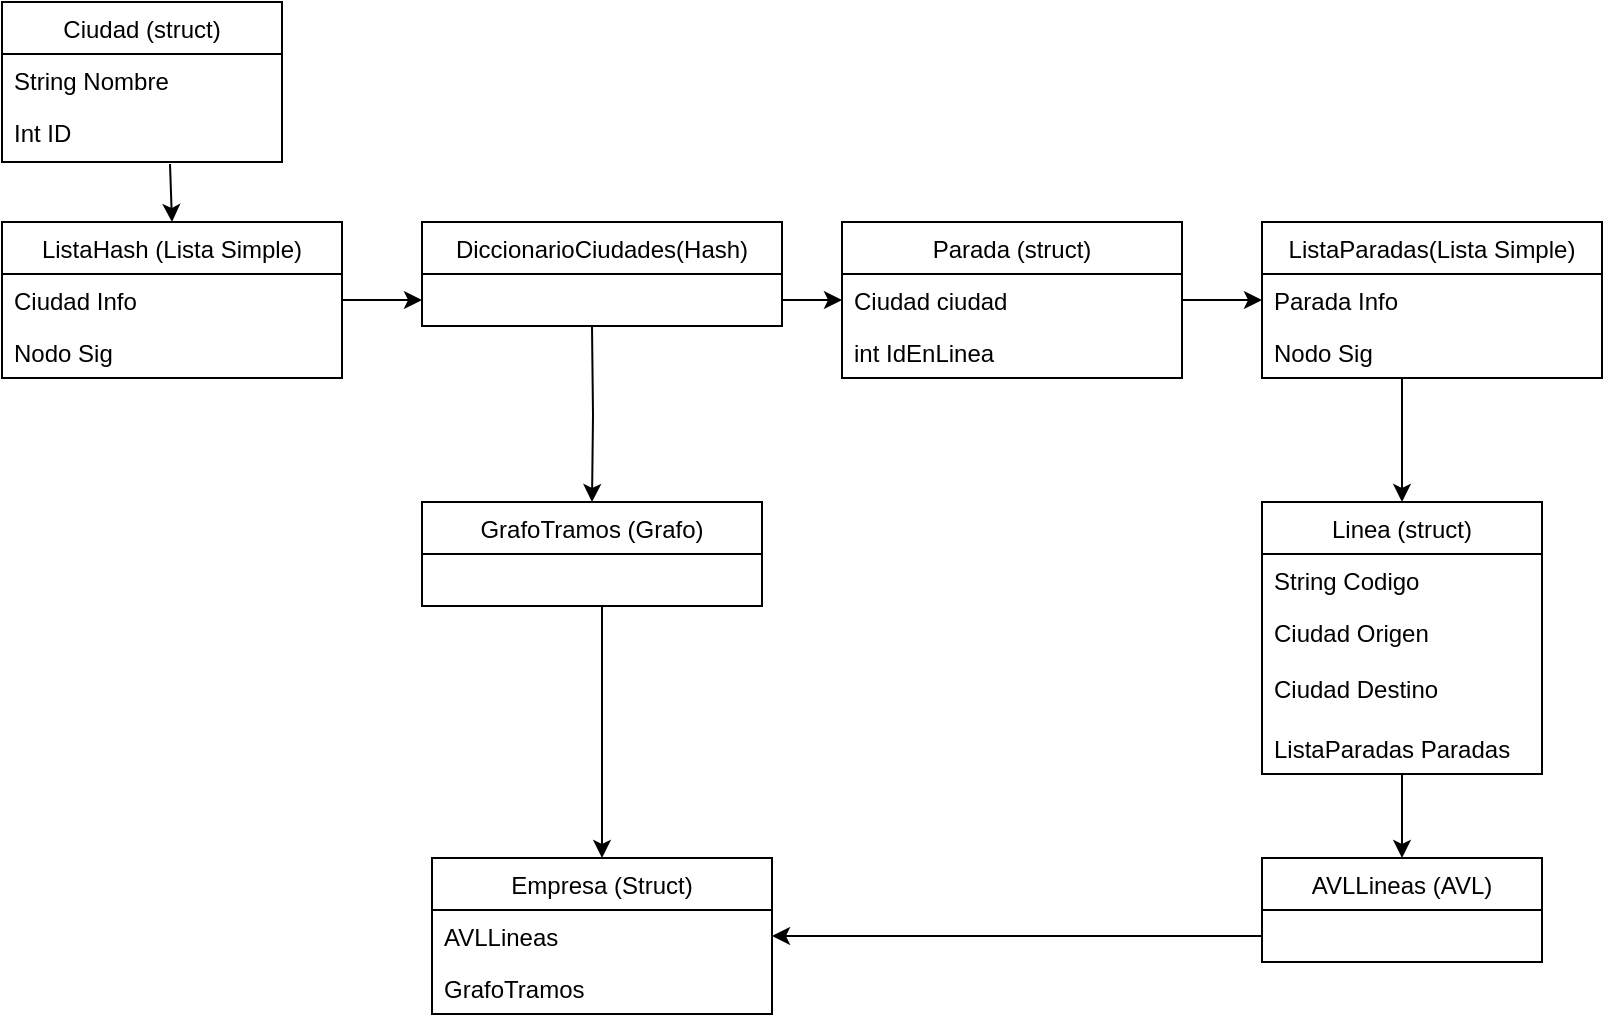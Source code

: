 <mxfile version="10.9.5" type="device"><diagram id="_tcFIA9WihfiX9rJCwXd" name="Page-1"><mxGraphModel dx="1086" dy="808" grid="1" gridSize="10" guides="1" tooltips="1" connect="1" arrows="1" fold="1" page="1" pageScale="1" pageWidth="827" pageHeight="1169" math="0" shadow="0"><root><mxCell id="0"/><mxCell id="1" parent="0"/><mxCell id="dHQ7gz3M1dEsGPmr_r3c-5" value="Ciudad (struct)" style="swimlane;fontStyle=0;childLayout=stackLayout;horizontal=1;startSize=26;fillColor=none;horizontalStack=0;resizeParent=1;resizeParentMax=0;resizeLast=0;collapsible=1;marginBottom=0;" vertex="1" parent="1"><mxGeometry x="20" y="20" width="140" height="80" as="geometry"/></mxCell><mxCell id="dHQ7gz3M1dEsGPmr_r3c-6" value="String Nombre" style="text;strokeColor=none;fillColor=none;align=left;verticalAlign=top;spacingLeft=4;spacingRight=4;overflow=hidden;rotatable=0;points=[[0,0.5],[1,0.5]];portConstraint=eastwest;" vertex="1" parent="dHQ7gz3M1dEsGPmr_r3c-5"><mxGeometry y="26" width="140" height="26" as="geometry"/></mxCell><mxCell id="dHQ7gz3M1dEsGPmr_r3c-7" value="Int ID" style="text;strokeColor=none;fillColor=none;align=left;verticalAlign=top;spacingLeft=4;spacingRight=4;overflow=hidden;rotatable=0;points=[[0,0.5],[1,0.5]];portConstraint=eastwest;" vertex="1" parent="dHQ7gz3M1dEsGPmr_r3c-5"><mxGeometry y="52" width="140" height="28" as="geometry"/></mxCell><mxCell id="dHQ7gz3M1dEsGPmr_r3c-9" value="ListaHash (Lista Simple)" style="swimlane;fontStyle=0;childLayout=stackLayout;horizontal=1;startSize=26;fillColor=none;horizontalStack=0;resizeParent=1;resizeParentMax=0;resizeLast=0;collapsible=1;marginBottom=0;" vertex="1" parent="1"><mxGeometry x="20" y="130" width="170" height="78" as="geometry"/></mxCell><mxCell id="dHQ7gz3M1dEsGPmr_r3c-10" value="Ciudad Info" style="text;strokeColor=none;fillColor=none;align=left;verticalAlign=top;spacingLeft=4;spacingRight=4;overflow=hidden;rotatable=0;points=[[0,0.5],[1,0.5]];portConstraint=eastwest;" vertex="1" parent="dHQ7gz3M1dEsGPmr_r3c-9"><mxGeometry y="26" width="170" height="26" as="geometry"/></mxCell><mxCell id="dHQ7gz3M1dEsGPmr_r3c-11" value="Nodo Sig" style="text;strokeColor=none;fillColor=none;align=left;verticalAlign=top;spacingLeft=4;spacingRight=4;overflow=hidden;rotatable=0;points=[[0,0.5],[1,0.5]];portConstraint=eastwest;" vertex="1" parent="dHQ7gz3M1dEsGPmr_r3c-9"><mxGeometry y="52" width="170" height="26" as="geometry"/></mxCell><mxCell id="dHQ7gz3M1dEsGPmr_r3c-12" value="DiccionarioCiudades(Hash)" style="swimlane;fontStyle=0;childLayout=stackLayout;horizontal=1;startSize=26;fillColor=none;horizontalStack=0;resizeParent=1;resizeParentMax=0;resizeLast=0;collapsible=1;marginBottom=0;" vertex="1" parent="1"><mxGeometry x="230" y="130" width="180" height="52" as="geometry"/></mxCell><mxCell id="dHQ7gz3M1dEsGPmr_r3c-16" value="Parada (struct)" style="swimlane;fontStyle=0;childLayout=stackLayout;horizontal=1;startSize=26;fillColor=none;horizontalStack=0;resizeParent=1;resizeParentMax=0;resizeLast=0;collapsible=1;marginBottom=0;" vertex="1" parent="1"><mxGeometry x="440" y="130" width="170" height="78" as="geometry"/></mxCell><mxCell id="dHQ7gz3M1dEsGPmr_r3c-17" value="Ciudad ciudad" style="text;strokeColor=none;fillColor=none;align=left;verticalAlign=top;spacingLeft=4;spacingRight=4;overflow=hidden;rotatable=0;points=[[0,0.5],[1,0.5]];portConstraint=eastwest;" vertex="1" parent="dHQ7gz3M1dEsGPmr_r3c-16"><mxGeometry y="26" width="170" height="26" as="geometry"/></mxCell><mxCell id="dHQ7gz3M1dEsGPmr_r3c-18" value="int IdEnLinea" style="text;strokeColor=none;fillColor=none;align=left;verticalAlign=top;spacingLeft=4;spacingRight=4;overflow=hidden;rotatable=0;points=[[0,0.5],[1,0.5]];portConstraint=eastwest;" vertex="1" parent="dHQ7gz3M1dEsGPmr_r3c-16"><mxGeometry y="52" width="170" height="26" as="geometry"/></mxCell><mxCell id="dHQ7gz3M1dEsGPmr_r3c-19" value="ListaParadas(Lista Simple)" style="swimlane;fontStyle=0;childLayout=stackLayout;horizontal=1;startSize=26;fillColor=none;horizontalStack=0;resizeParent=1;resizeParentMax=0;resizeLast=0;collapsible=1;marginBottom=0;" vertex="1" parent="1"><mxGeometry x="650" y="130" width="170" height="78" as="geometry"/></mxCell><mxCell id="dHQ7gz3M1dEsGPmr_r3c-20" value="Parada Info" style="text;strokeColor=none;fillColor=none;align=left;verticalAlign=top;spacingLeft=4;spacingRight=4;overflow=hidden;rotatable=0;points=[[0,0.5],[1,0.5]];portConstraint=eastwest;" vertex="1" parent="dHQ7gz3M1dEsGPmr_r3c-19"><mxGeometry y="26" width="170" height="26" as="geometry"/></mxCell><mxCell id="dHQ7gz3M1dEsGPmr_r3c-21" value="Nodo Sig" style="text;strokeColor=none;fillColor=none;align=left;verticalAlign=top;spacingLeft=4;spacingRight=4;overflow=hidden;rotatable=0;points=[[0,0.5],[1,0.5]];portConstraint=eastwest;" vertex="1" parent="dHQ7gz3M1dEsGPmr_r3c-19"><mxGeometry y="52" width="170" height="26" as="geometry"/></mxCell><mxCell id="dHQ7gz3M1dEsGPmr_r3c-23" value="Linea (struct)" style="swimlane;fontStyle=0;childLayout=stackLayout;horizontal=1;startSize=26;fillColor=none;horizontalStack=0;resizeParent=1;resizeParentMax=0;resizeLast=0;collapsible=1;marginBottom=0;" vertex="1" parent="1"><mxGeometry x="650" y="270" width="140" height="136" as="geometry"/></mxCell><mxCell id="dHQ7gz3M1dEsGPmr_r3c-24" value="String Codigo" style="text;strokeColor=none;fillColor=none;align=left;verticalAlign=top;spacingLeft=4;spacingRight=4;overflow=hidden;rotatable=0;points=[[0,0.5],[1,0.5]];portConstraint=eastwest;" vertex="1" parent="dHQ7gz3M1dEsGPmr_r3c-23"><mxGeometry y="26" width="140" height="26" as="geometry"/></mxCell><mxCell id="dHQ7gz3M1dEsGPmr_r3c-25" value="Ciudad Origen" style="text;strokeColor=none;fillColor=none;align=left;verticalAlign=top;spacingLeft=4;spacingRight=4;overflow=hidden;rotatable=0;points=[[0,0.5],[1,0.5]];portConstraint=eastwest;" vertex="1" parent="dHQ7gz3M1dEsGPmr_r3c-23"><mxGeometry y="52" width="140" height="28" as="geometry"/></mxCell><mxCell id="dHQ7gz3M1dEsGPmr_r3c-27" value="Ciudad Destino" style="text;strokeColor=none;fillColor=none;align=left;verticalAlign=top;spacingLeft=4;spacingRight=4;overflow=hidden;rotatable=0;points=[[0,0.5],[1,0.5]];portConstraint=eastwest;" vertex="1" parent="dHQ7gz3M1dEsGPmr_r3c-23"><mxGeometry y="80" width="140" height="30" as="geometry"/></mxCell><mxCell id="dHQ7gz3M1dEsGPmr_r3c-28" value="ListaParadas Paradas" style="text;strokeColor=none;fillColor=none;align=left;verticalAlign=top;spacingLeft=4;spacingRight=4;overflow=hidden;rotatable=0;points=[[0,0.5],[1,0.5]];portConstraint=eastwest;" vertex="1" parent="dHQ7gz3M1dEsGPmr_r3c-23"><mxGeometry y="110" width="140" height="26" as="geometry"/></mxCell><mxCell id="dHQ7gz3M1dEsGPmr_r3c-29" value="GrafoTramos (Grafo)" style="swimlane;fontStyle=0;childLayout=stackLayout;horizontal=1;startSize=26;fillColor=none;horizontalStack=0;resizeParent=1;resizeParentMax=0;resizeLast=0;collapsible=1;marginBottom=0;" vertex="1" parent="1"><mxGeometry x="230" y="270" width="170" height="52" as="geometry"/></mxCell><mxCell id="dHQ7gz3M1dEsGPmr_r3c-32" value="Empresa (Struct)" style="swimlane;fontStyle=0;childLayout=stackLayout;horizontal=1;startSize=26;fillColor=none;horizontalStack=0;resizeParent=1;resizeParentMax=0;resizeLast=0;collapsible=1;marginBottom=0;" vertex="1" parent="1"><mxGeometry x="235" y="448" width="170" height="78" as="geometry"/></mxCell><mxCell id="dHQ7gz3M1dEsGPmr_r3c-33" value="AVLLineas" style="text;strokeColor=none;fillColor=none;align=left;verticalAlign=top;spacingLeft=4;spacingRight=4;overflow=hidden;rotatable=0;points=[[0,0.5],[1,0.5]];portConstraint=eastwest;" vertex="1" parent="dHQ7gz3M1dEsGPmr_r3c-32"><mxGeometry y="26" width="170" height="26" as="geometry"/></mxCell><mxCell id="dHQ7gz3M1dEsGPmr_r3c-34" value="GrafoTramos" style="text;strokeColor=none;fillColor=none;align=left;verticalAlign=top;spacingLeft=4;spacingRight=4;overflow=hidden;rotatable=0;points=[[0,0.5],[1,0.5]];portConstraint=eastwest;" vertex="1" parent="dHQ7gz3M1dEsGPmr_r3c-32"><mxGeometry y="52" width="170" height="26" as="geometry"/></mxCell><mxCell id="dHQ7gz3M1dEsGPmr_r3c-35" value="AVLLineas (AVL)" style="swimlane;fontStyle=0;childLayout=stackLayout;horizontal=1;startSize=26;fillColor=none;horizontalStack=0;resizeParent=1;resizeParentMax=0;resizeLast=0;collapsible=1;marginBottom=0;" vertex="1" parent="1"><mxGeometry x="650" y="448" width="140" height="52" as="geometry"/></mxCell><mxCell id="dHQ7gz3M1dEsGPmr_r3c-40" value="" style="endArrow=classic;html=1;exitX=0.6;exitY=1.036;exitDx=0;exitDy=0;exitPerimeter=0;entryX=0.5;entryY=0;entryDx=0;entryDy=0;" edge="1" parent="1" source="dHQ7gz3M1dEsGPmr_r3c-7" target="dHQ7gz3M1dEsGPmr_r3c-9"><mxGeometry width="50" height="50" relative="1" as="geometry"><mxPoint x="70" y="510" as="sourcePoint"/><mxPoint x="70" y="650" as="targetPoint"/></mxGeometry></mxCell><mxCell id="dHQ7gz3M1dEsGPmr_r3c-41" value="" style="endArrow=classic;html=1;exitX=1;exitY=0.5;exitDx=0;exitDy=0;entryX=0;entryY=0.75;entryDx=0;entryDy=0;" edge="1" parent="1" source="dHQ7gz3M1dEsGPmr_r3c-10" target="dHQ7gz3M1dEsGPmr_r3c-12"><mxGeometry width="50" height="50" relative="1" as="geometry"><mxPoint x="114" y="111" as="sourcePoint"/><mxPoint x="115" y="140" as="targetPoint"/></mxGeometry></mxCell><mxCell id="dHQ7gz3M1dEsGPmr_r3c-42" value="" style="endArrow=classic;html=1;exitX=1;exitY=0.75;exitDx=0;exitDy=0;entryX=0;entryY=0.5;entryDx=0;entryDy=0;" edge="1" parent="1" source="dHQ7gz3M1dEsGPmr_r3c-12" target="dHQ7gz3M1dEsGPmr_r3c-17"><mxGeometry width="50" height="50" relative="1" as="geometry"><mxPoint x="124" y="121" as="sourcePoint"/><mxPoint x="125" y="150" as="targetPoint"/></mxGeometry></mxCell><mxCell id="dHQ7gz3M1dEsGPmr_r3c-43" value="" style="endArrow=classic;html=1;exitX=1;exitY=0.5;exitDx=0;exitDy=0;entryX=0;entryY=0.5;entryDx=0;entryDy=0;" edge="1" parent="1" source="dHQ7gz3M1dEsGPmr_r3c-17" target="dHQ7gz3M1dEsGPmr_r3c-20"><mxGeometry width="50" height="50" relative="1" as="geometry"><mxPoint x="420" y="179" as="sourcePoint"/><mxPoint x="450" y="179" as="targetPoint"/></mxGeometry></mxCell><mxCell id="dHQ7gz3M1dEsGPmr_r3c-45" style="edgeStyle=orthogonalEdgeStyle;rounded=0;orthogonalLoop=1;jettySize=auto;html=1;entryX=0.5;entryY=0;entryDx=0;entryDy=0;" edge="1" parent="1" target="dHQ7gz3M1dEsGPmr_r3c-29"><mxGeometry relative="1" as="geometry"><mxPoint x="315" y="182" as="sourcePoint"/></mxGeometry></mxCell><mxCell id="dHQ7gz3M1dEsGPmr_r3c-46" value="" style="endArrow=classic;html=1;entryX=0.5;entryY=0;entryDx=0;entryDy=0;" edge="1" parent="1" target="dHQ7gz3M1dEsGPmr_r3c-23"><mxGeometry width="50" height="50" relative="1" as="geometry"><mxPoint x="720" y="208" as="sourcePoint"/><mxPoint x="450" y="179" as="targetPoint"/></mxGeometry></mxCell><mxCell id="dHQ7gz3M1dEsGPmr_r3c-47" value="" style="endArrow=classic;html=1;entryX=0.5;entryY=0;entryDx=0;entryDy=0;exitX=0.5;exitY=1;exitDx=0;exitDy=0;exitPerimeter=0;" edge="1" parent="1" source="dHQ7gz3M1dEsGPmr_r3c-28" target="dHQ7gz3M1dEsGPmr_r3c-35"><mxGeometry width="50" height="50" relative="1" as="geometry"><mxPoint x="730" y="218" as="sourcePoint"/><mxPoint x="730" y="280" as="targetPoint"/></mxGeometry></mxCell><mxCell id="dHQ7gz3M1dEsGPmr_r3c-48" style="edgeStyle=orthogonalEdgeStyle;rounded=0;orthogonalLoop=1;jettySize=auto;html=1;entryX=0.5;entryY=0;entryDx=0;entryDy=0;exitX=0.5;exitY=1;exitDx=0;exitDy=0;" edge="1" parent="1" source="dHQ7gz3M1dEsGPmr_r3c-29" target="dHQ7gz3M1dEsGPmr_r3c-32"><mxGeometry relative="1" as="geometry"><mxPoint x="325" y="192" as="sourcePoint"/><mxPoint x="325" y="280" as="targetPoint"/><Array as="points"><mxPoint x="320" y="322"/></Array></mxGeometry></mxCell><mxCell id="dHQ7gz3M1dEsGPmr_r3c-49" style="edgeStyle=orthogonalEdgeStyle;rounded=0;orthogonalLoop=1;jettySize=auto;html=1;entryX=1;entryY=0.5;entryDx=0;entryDy=0;exitX=0;exitY=0.75;exitDx=0;exitDy=0;" edge="1" parent="1" source="dHQ7gz3M1dEsGPmr_r3c-35" target="dHQ7gz3M1dEsGPmr_r3c-33"><mxGeometry relative="1" as="geometry"><mxPoint x="510" y="350" as="sourcePoint"/><mxPoint x="515" y="519" as="targetPoint"/><Array as="points"/></mxGeometry></mxCell></root></mxGraphModel></diagram></mxfile>